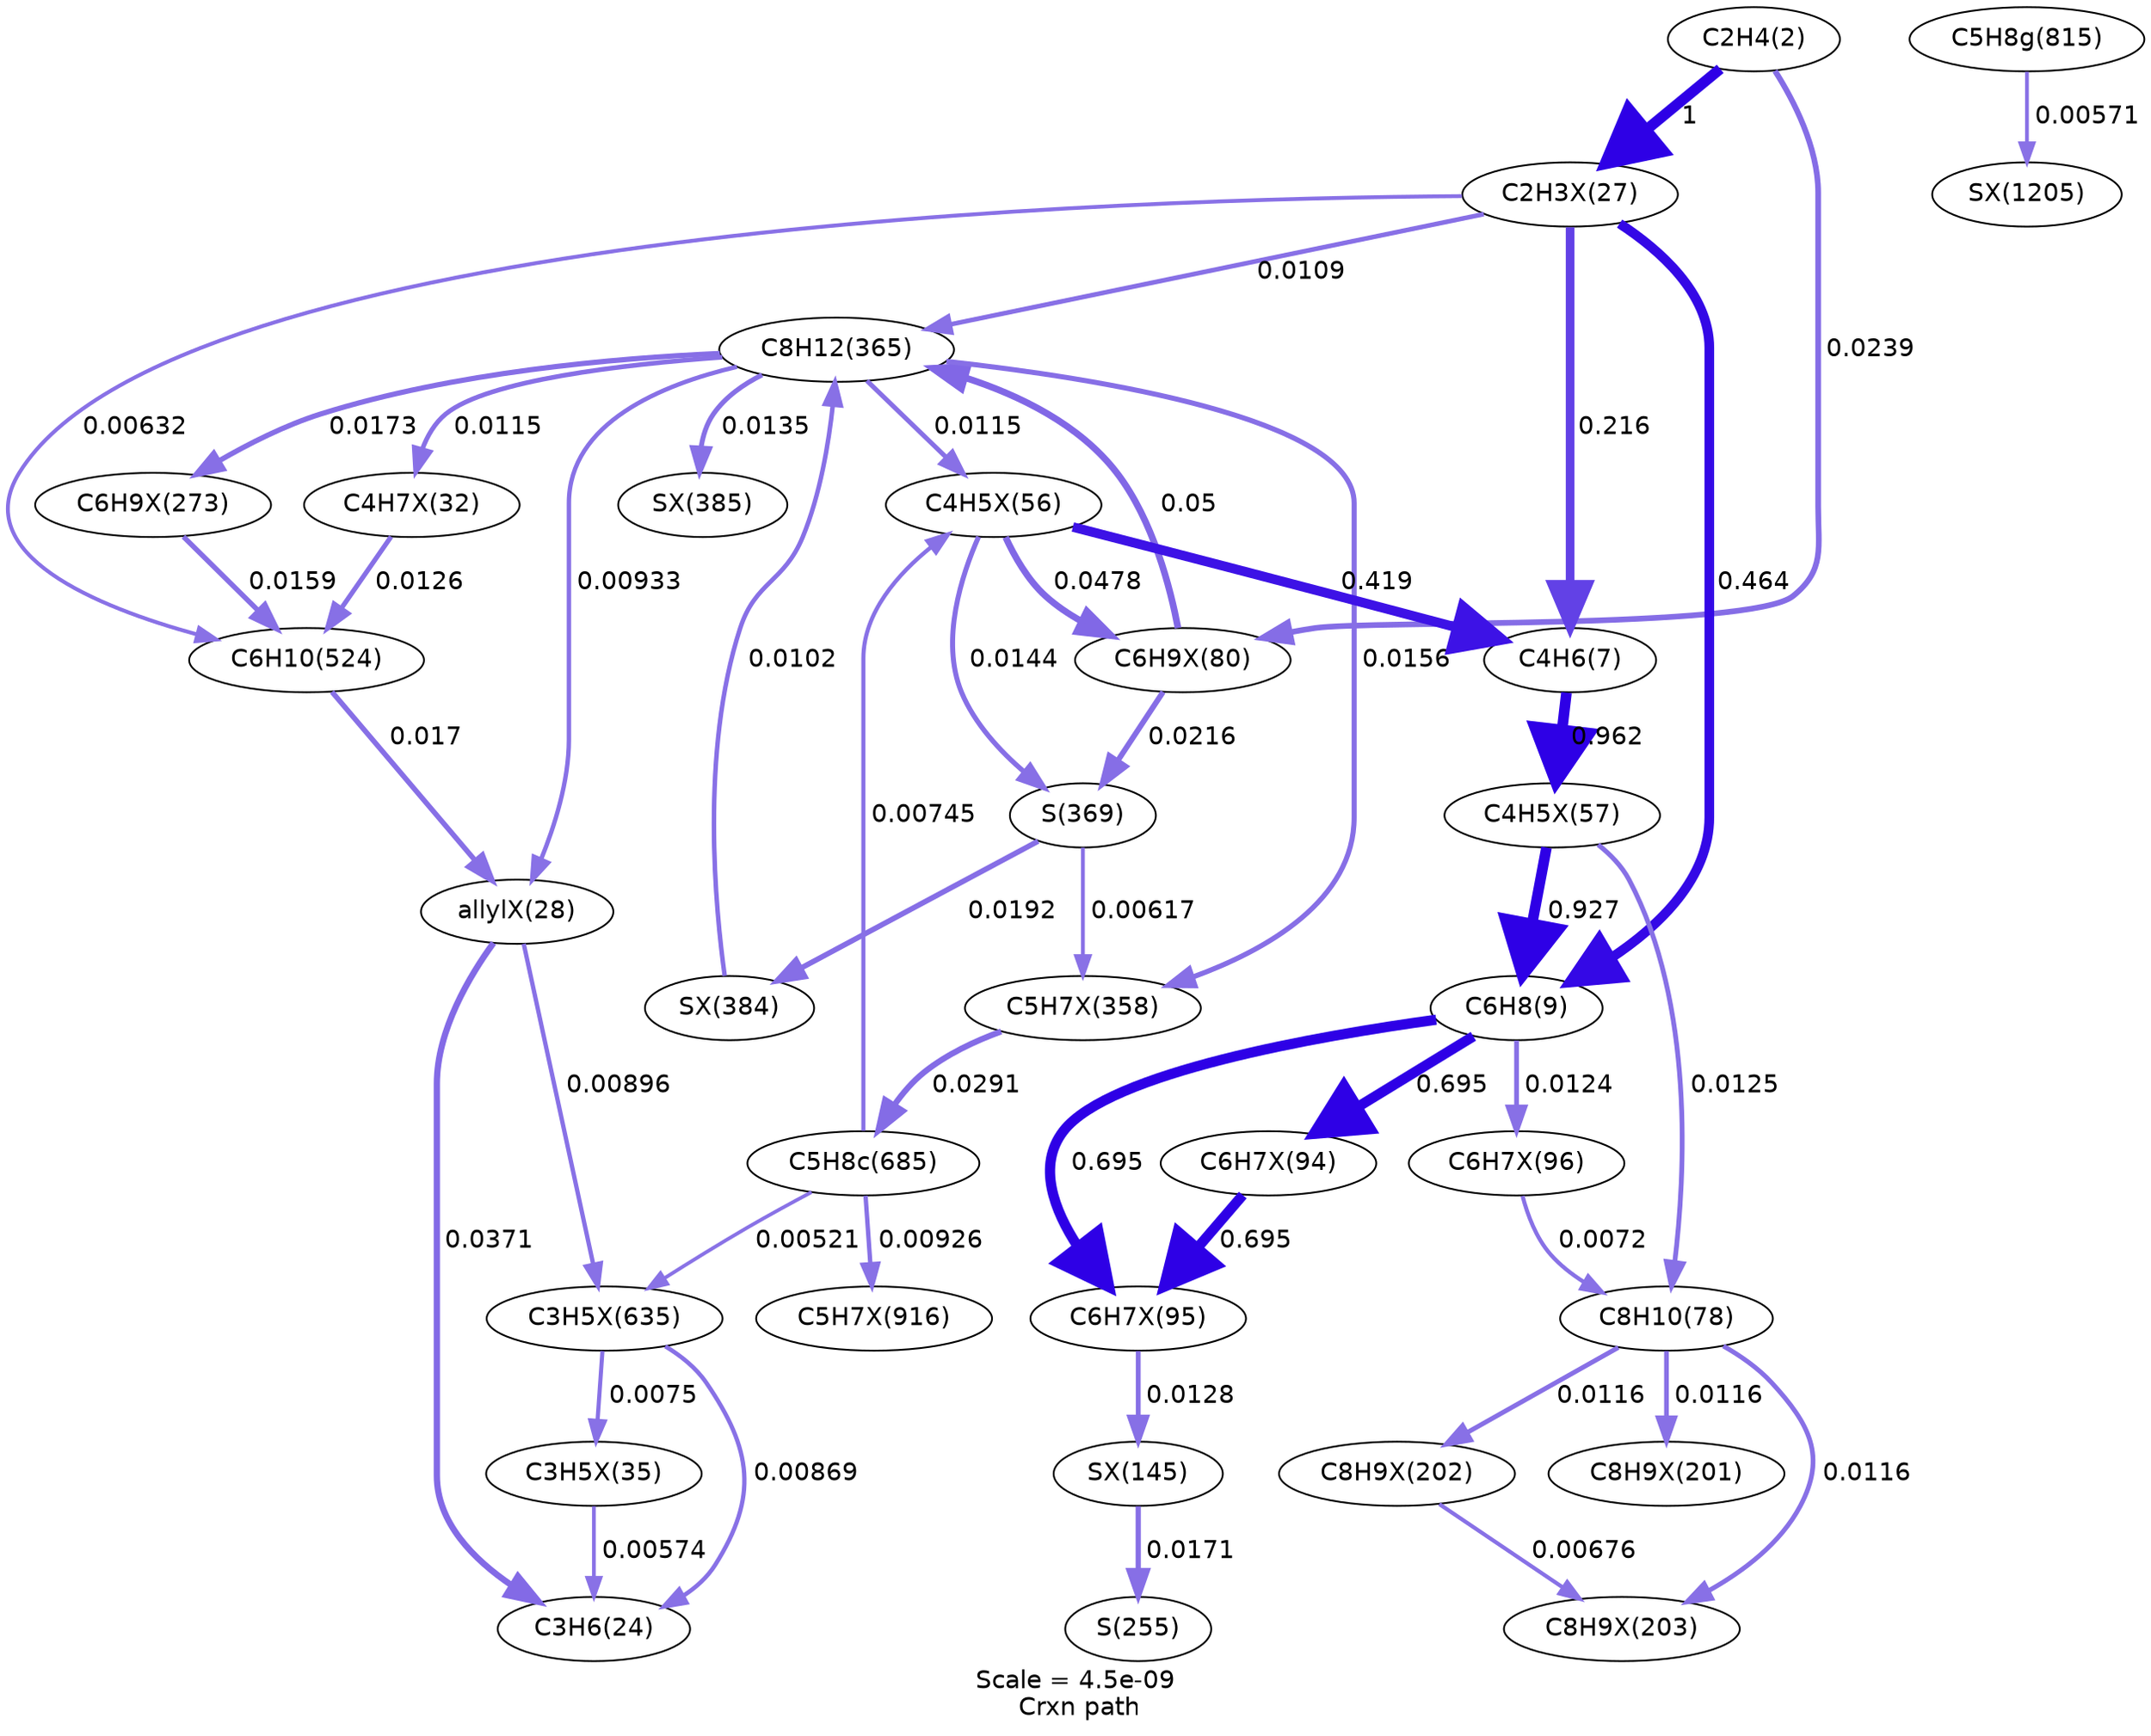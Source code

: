 digraph reaction_paths {
center=1;
s5 -> s46[fontname="Helvetica", style="setlinewidth(6)", arrowsize=3, color="0.7, 1.5, 0.9"
, label=" 1"];
s5 -> s63[fontname="Helvetica", style="setlinewidth(3.18)", arrowsize=1.59, color="0.7, 0.524, 0.9"
, label=" 0.0239"];
s46 -> s8[fontname="Helvetica", style="setlinewidth(4.84)", arrowsize=2.42, color="0.7, 0.716, 0.9"
, label=" 0.216"];
s46 -> s9[fontname="Helvetica", style="setlinewidth(5.42)", arrowsize=2.71, color="0.7, 0.964, 0.9"
, label=" 0.464"];
s46 -> s16[fontname="Helvetica", style="setlinewidth(2.59)", arrowsize=1.29, color="0.7, 0.511, 0.9"
, label=" 0.0109"];
s46 -> s19[fontname="Helvetica", style="setlinewidth(2.18)", arrowsize=1.09, color="0.7, 0.506, 0.9"
, label=" 0.00632"];
s8 -> s58[fontname="Helvetica", style="setlinewidth(5.97)", arrowsize=2.99, color="0.7, 1.46, 0.9"
, label=" 0.962"];
s57 -> s8[fontname="Helvetica", style="setlinewidth(5.34)", arrowsize=2.67, color="0.7, 0.919, 0.9"
, label=" 0.419"];
s58 -> s9[fontname="Helvetica", style="setlinewidth(5.94)", arrowsize=2.97, color="0.7, 1.43, 0.9"
, label=" 0.927"];
s58 -> s12[fontname="Helvetica", style="setlinewidth(2.69)", arrowsize=1.35, color="0.7, 0.513, 0.9"
, label=" 0.0125"];
s57 -> s63[fontname="Helvetica", style="setlinewidth(3.7)", arrowsize=1.85, color="0.7, 0.548, 0.9"
, label=" 0.0478"];
s16 -> s57[fontname="Helvetica", style="setlinewidth(2.63)", arrowsize=1.31, color="0.7, 0.511, 0.9"
, label=" 0.0115"];
s57 -> s17[fontname="Helvetica", style="setlinewidth(2.8)", arrowsize=1.4, color="0.7, 0.514, 0.9"
, label=" 0.0144"];
s22 -> s57[fontname="Helvetica", style="setlinewidth(2.3)", arrowsize=1.15, color="0.7, 0.507, 0.9"
, label=" 0.00745"];
s9 -> s68[fontname="Helvetica", style="setlinewidth(2.68)", arrowsize=1.34, color="0.7, 0.512, 0.9"
, label=" 0.0124"];
s9 -> s67[fontname="Helvetica", style="setlinewidth(5.73)", arrowsize=2.86, color="0.7, 1.2, 0.9"
, label=" 0.695"];
s9 -> s66[fontname="Helvetica", style="setlinewidth(5.73)", arrowsize=2.86, color="0.7, 1.2, 0.9"
, label=" 0.695"];
s68 -> s12[fontname="Helvetica", style="setlinewidth(2.28)", arrowsize=1.14, color="0.7, 0.507, 0.9"
, label=" 0.0072"];
s66 -> s67[fontname="Helvetica", style="setlinewidth(5.73)", arrowsize=2.86, color="0.7, 1.19, 0.9"
, label=" 0.695"];
s67 -> s70[fontname="Helvetica", style="setlinewidth(2.71)", arrowsize=1.36, color="0.7, 0.513, 0.9"
, label=" 0.0128"];
s12 -> s78[fontname="Helvetica", style="setlinewidth(2.64)", arrowsize=1.32, color="0.7, 0.512, 0.9"
, label=" 0.0116"];
s12 -> s77[fontname="Helvetica", style="setlinewidth(2.64)", arrowsize=1.32, color="0.7, 0.512, 0.9"
, label=" 0.0116"];
s12 -> s76[fontname="Helvetica", style="setlinewidth(2.64)", arrowsize=1.32, color="0.7, 0.512, 0.9"
, label=" 0.0116"];
s70 -> s13[fontname="Helvetica", style="setlinewidth(2.93)", arrowsize=1.46, color="0.7, 0.517, 0.9"
, label=" 0.0171"];
s77 -> s78[fontname="Helvetica", style="setlinewidth(2.23)", arrowsize=1.11, color="0.7, 0.507, 0.9"
, label=" 0.00676"];
s63 -> s16[fontname="Helvetica", style="setlinewidth(3.74)", arrowsize=1.87, color="0.7, 0.55, 0.9"
, label=" 0.05"];
s63 -> s17[fontname="Helvetica", style="setlinewidth(3.11)", arrowsize=1.55, color="0.7, 0.522, 0.9"
, label=" 0.0216"];
s98 -> s16[fontname="Helvetica", style="setlinewidth(2.53)", arrowsize=1.27, color="0.7, 0.51, 0.9"
, label=" 0.0102"];
s16 -> s51[fontname="Helvetica", style="setlinewidth(2.63)", arrowsize=1.31, color="0.7, 0.511, 0.9"
, label=" 0.0115"];
s16 -> s82[fontname="Helvetica", style="setlinewidth(2.93)", arrowsize=1.47, color="0.7, 0.517, 0.9"
, label=" 0.0173"];
s16 -> s47[fontname="Helvetica", style="setlinewidth(2.47)", arrowsize=1.24, color="0.7, 0.509, 0.9"
, label=" 0.00933"];
s16 -> s96[fontname="Helvetica", style="setlinewidth(2.86)", arrowsize=1.43, color="0.7, 0.516, 0.9"
, label=" 0.0156"];
s16 -> s99[fontname="Helvetica", style="setlinewidth(2.75)", arrowsize=1.37, color="0.7, 0.513, 0.9"
, label=" 0.0135"];
s17 -> s98[fontname="Helvetica", style="setlinewidth(3.01)", arrowsize=1.51, color="0.7, 0.519, 0.9"
, label=" 0.0192"];
s17 -> s96[fontname="Helvetica", style="setlinewidth(2.16)", arrowsize=1.08, color="0.7, 0.506, 0.9"
, label=" 0.00617"];
s51 -> s19[fontname="Helvetica", style="setlinewidth(2.7)", arrowsize=1.35, color="0.7, 0.513, 0.9"
, label=" 0.0126"];
s82 -> s19[fontname="Helvetica", style="setlinewidth(2.87)", arrowsize=1.44, color="0.7, 0.516, 0.9"
, label=" 0.0159"];
s19 -> s47[fontname="Helvetica", style="setlinewidth(2.92)", arrowsize=1.46, color="0.7, 0.517, 0.9"
, label=" 0.017"];
s47 -> s111[fontname="Helvetica", style="setlinewidth(2.44)", arrowsize=1.22, color="0.7, 0.509, 0.9"
, label=" 0.00896"];
s47 -> s10[fontname="Helvetica", style="setlinewidth(3.51)", arrowsize=1.76, color="0.7, 0.537, 0.9"
, label=" 0.0371"];
s111 -> s10[fontname="Helvetica", style="setlinewidth(2.42)", arrowsize=1.21, color="0.7, 0.509, 0.9"
, label=" 0.00869"];
s111 -> s54[fontname="Helvetica", style="setlinewidth(2.31)", arrowsize=1.15, color="0.7, 0.508, 0.9"
, label=" 0.0075"];
s22 -> s111[fontname="Helvetica", style="setlinewidth(2.03)", arrowsize=1.02, color="0.7, 0.505, 0.9"
, label=" 0.00521"];
s54 -> s10[fontname="Helvetica", style="setlinewidth(2.1)", arrowsize=1.05, color="0.7, 0.506, 0.9"
, label=" 0.00574"];
s96 -> s22[fontname="Helvetica", style="setlinewidth(3.33)", arrowsize=1.67, color="0.7, 0.529, 0.9"
, label=" 0.0291"];
s22 -> s123[fontname="Helvetica", style="setlinewidth(2.46)", arrowsize=1.23, color="0.7, 0.509, 0.9"
, label=" 0.00926"];
s27 -> s135[fontname="Helvetica", style="setlinewidth(2.1)", arrowsize=1.05, color="0.7, 0.506, 0.9"
, label=" 0.00571"];
s5 [ fontname="Helvetica", label="C2H4(2)"];
s8 [ fontname="Helvetica", label="C4H6(7)"];
s9 [ fontname="Helvetica", label="C6H8(9)"];
s10 [ fontname="Helvetica", label="C3H6(24)"];
s12 [ fontname="Helvetica", label="C8H10(78)"];
s13 [ fontname="Helvetica", label="S(255)"];
s16 [ fontname="Helvetica", label="C8H12(365)"];
s17 [ fontname="Helvetica", label="S(369)"];
s19 [ fontname="Helvetica", label="C6H10(524)"];
s22 [ fontname="Helvetica", label="C5H8c(685)"];
s27 [ fontname="Helvetica", label="C5H8g(815)"];
s46 [ fontname="Helvetica", label="C2H3X(27)"];
s47 [ fontname="Helvetica", label="allylX(28)"];
s51 [ fontname="Helvetica", label="C4H7X(32)"];
s54 [ fontname="Helvetica", label="C3H5X(35)"];
s57 [ fontname="Helvetica", label="C4H5X(56)"];
s58 [ fontname="Helvetica", label="C4H5X(57)"];
s63 [ fontname="Helvetica", label="C6H9X(80)"];
s66 [ fontname="Helvetica", label="C6H7X(94)"];
s67 [ fontname="Helvetica", label="C6H7X(95)"];
s68 [ fontname="Helvetica", label="C6H7X(96)"];
s70 [ fontname="Helvetica", label="SX(145)"];
s76 [ fontname="Helvetica", label="C8H9X(201)"];
s77 [ fontname="Helvetica", label="C8H9X(202)"];
s78 [ fontname="Helvetica", label="C8H9X(203)"];
s82 [ fontname="Helvetica", label="C6H9X(273)"];
s96 [ fontname="Helvetica", label="C5H7X(358)"];
s98 [ fontname="Helvetica", label="SX(384)"];
s99 [ fontname="Helvetica", label="SX(385)"];
s111 [ fontname="Helvetica", label="C3H5X(635)"];
s123 [ fontname="Helvetica", label="C5H7X(916)"];
s135 [ fontname="Helvetica", label="SX(1205)"];
 label = "Scale = 4.5e-09\l Crxn path";
 fontname = "Helvetica";
}
